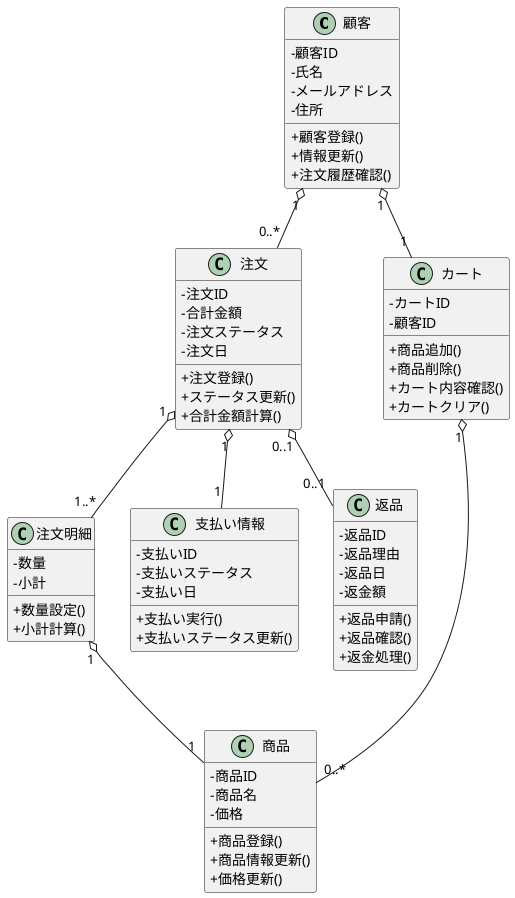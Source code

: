 @startuml
skinparam classAttributeIconSize 0

' 顧客クラス
class 顧客 {
  - 顧客ID
  - 氏名
  - メールアドレス
  - 住所
  + 顧客登録()
  + 情報更新()
  + 注文履歴確認()
}

' 商品クラス
class 商品 {
  - 商品ID
  - 商品名
  - 価格
  + 商品登録()
  + 商品情報更新()
  + 価格更新()
}

' 注文明細クラス
class 注文明細 {
  - 数量
  - 小計
  + 数量設定()
  + 小計計算()
}

' 注文クラス
class 注文 {
  - 注文ID
  - 合計金額
  - 注文ステータス
  - 注文日
  + 注文登録()
  + ステータス更新()
  + 合計金額計算()
}

' 支払い情報クラス
class 支払い情報 {
  - 支払いID
  - 支払いステータス
  - 支払い日
  + 支払い実行()
  + 支払いステータス更新()
}

' 返品クラス
class 返品 {
  - 返品ID
  - 返品理由
  - 返品日
  - 返金額
  + 返品申請()
  + 返品確認()
  + 返金処理()
}

class カート {
  -カートID
  -顧客ID
  +商品追加()
  +商品削除()
  +カート内容確認()
  +カートクリア()
}

' 関係
顧客 "1" o-- "0..*" 注文
顧客 "1" o-- "1" カート
カート "1" o-- "0..*" 商品
注文 "1" o-- "1..*" 注文明細
注文明細 "1" o-- "1" 商品
注文 "1" o-- "1" 支払い情報
注文 "0..1" o-- "0..1" 返品

@enduml
